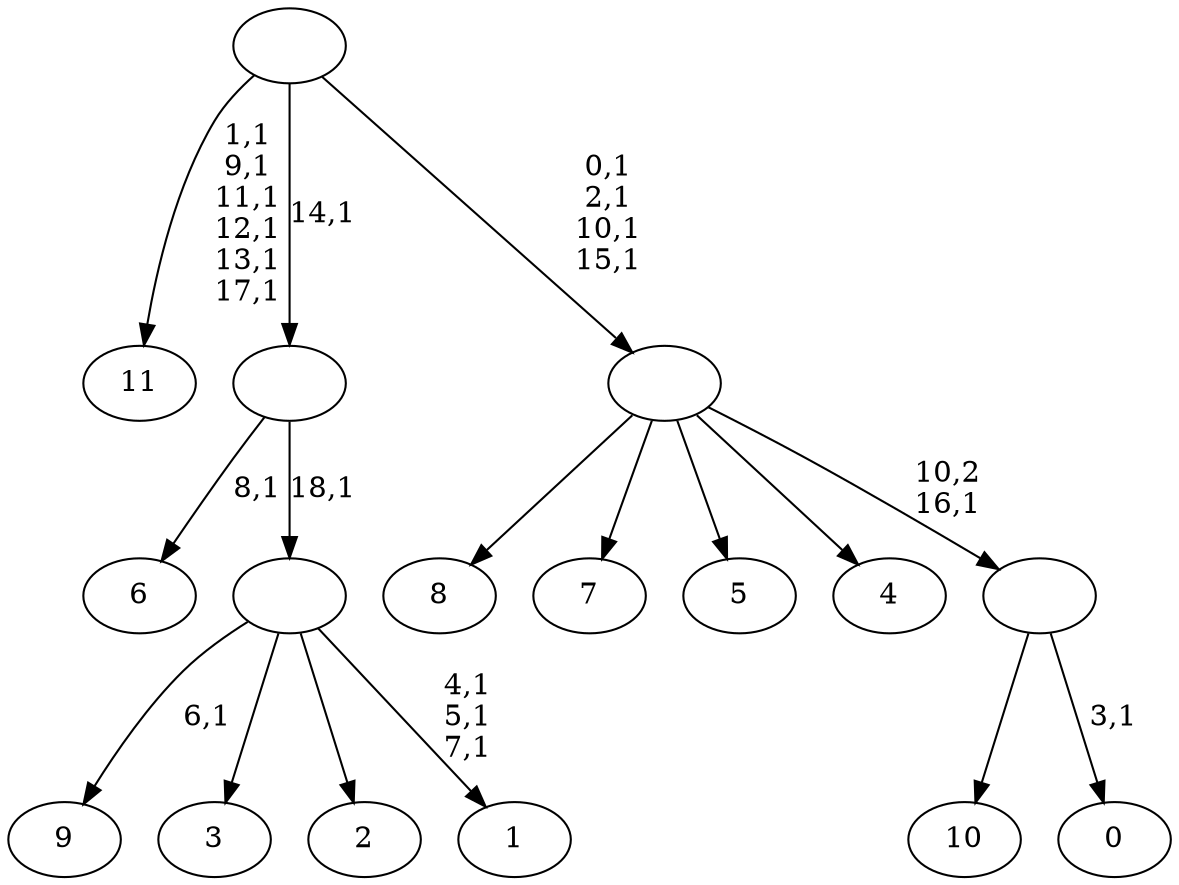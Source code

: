 digraph T {
	31 [label="11"]
	24 [label="10"]
	23 [label="9"]
	21 [label="8"]
	20 [label="7"]
	19 [label="6"]
	17 [label="5"]
	16 [label="4"]
	15 [label="3"]
	14 [label="2"]
	13 [label="1"]
	9 [label=""]
	8 [label=""]
	7 [label="0"]
	5 [label=""]
	4 [label=""]
	0 [label=""]
	9 -> 13 [label="4,1\n5,1\n7,1"]
	9 -> 23 [label="6,1"]
	9 -> 15 [label=""]
	9 -> 14 [label=""]
	8 -> 19 [label="8,1"]
	8 -> 9 [label="18,1"]
	5 -> 7 [label="3,1"]
	5 -> 24 [label=""]
	4 -> 21 [label=""]
	4 -> 20 [label=""]
	4 -> 17 [label=""]
	4 -> 16 [label=""]
	4 -> 5 [label="10,2\n16,1"]
	0 -> 4 [label="0,1\n2,1\n10,1\n15,1"]
	0 -> 31 [label="1,1\n9,1\n11,1\n12,1\n13,1\n17,1"]
	0 -> 8 [label="14,1"]
}
